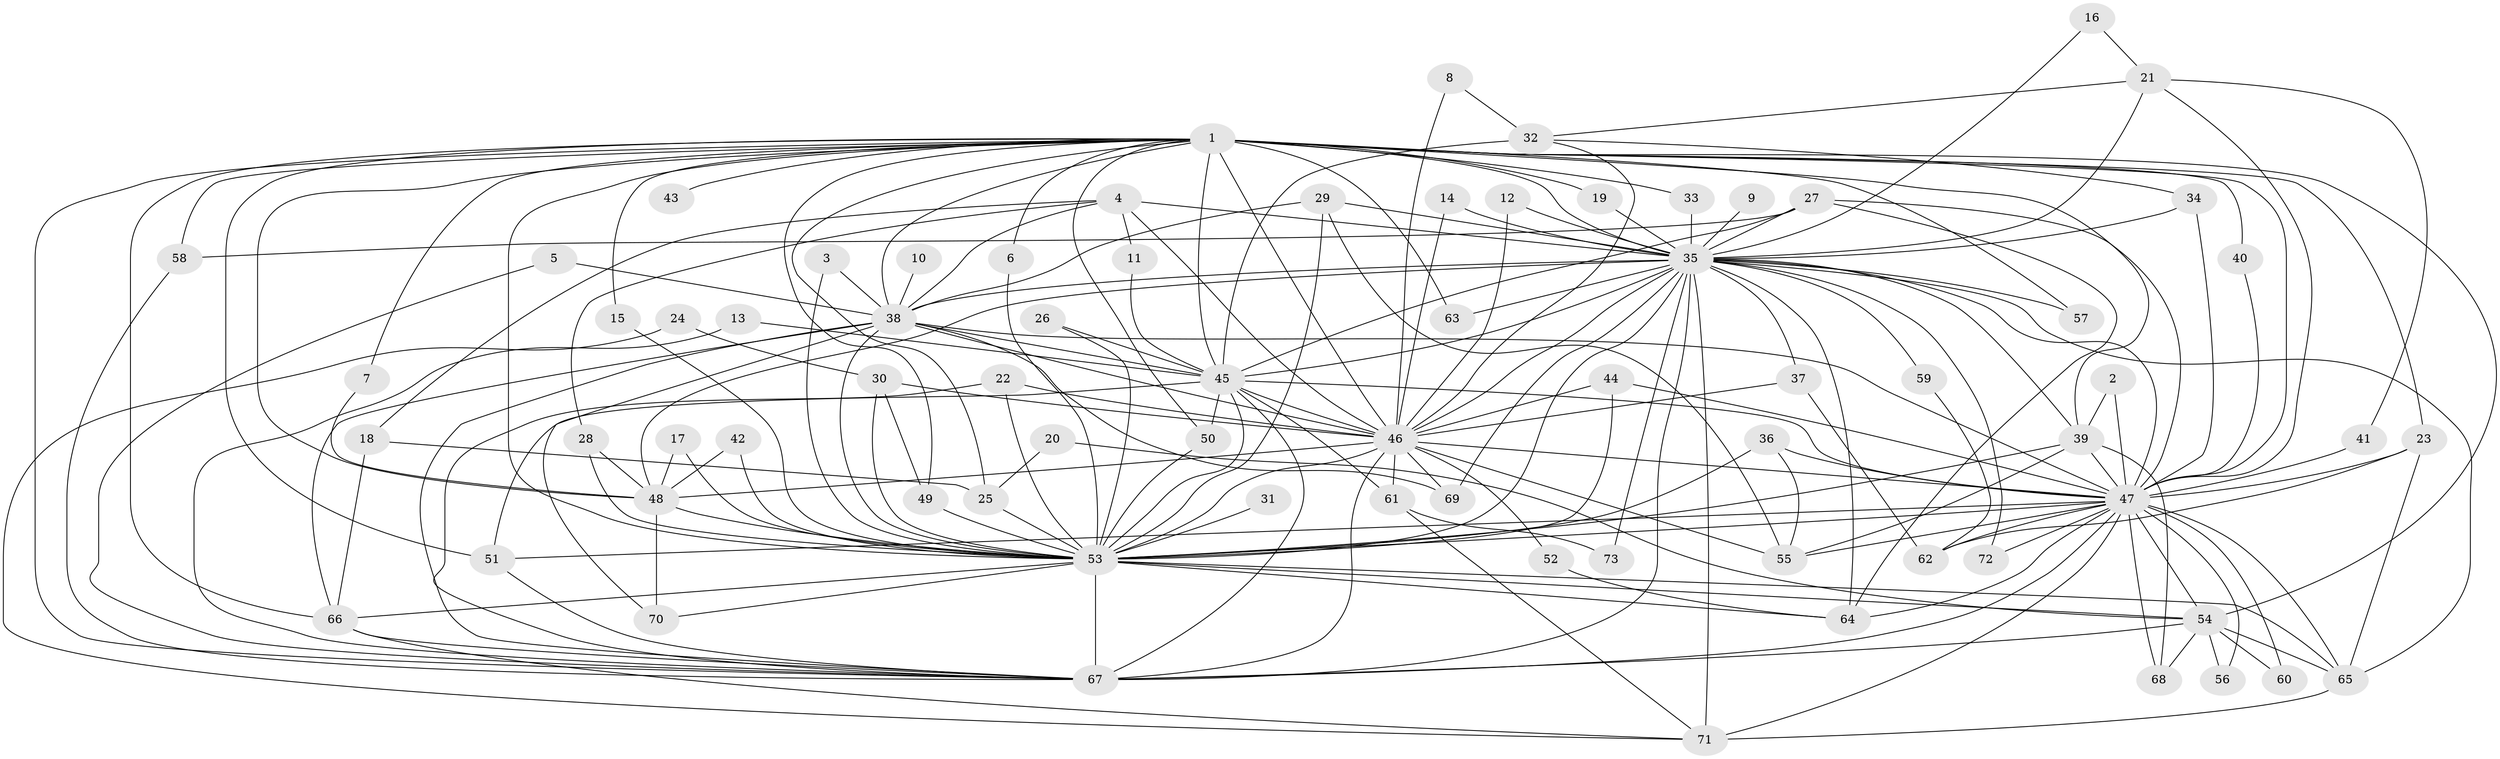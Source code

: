// original degree distribution, {13: 0.006896551724137931, 28: 0.013793103448275862, 35: 0.006896551724137931, 45: 0.006896551724137931, 20: 0.006896551724137931, 24: 0.006896551724137931, 23: 0.006896551724137931, 18: 0.006896551724137931, 21: 0.006896551724137931, 6: 0.020689655172413793, 2: 0.5517241379310345, 3: 0.1793103448275862, 5: 0.05517241379310345, 8: 0.006896551724137931, 7: 0.006896551724137931, 4: 0.1103448275862069}
// Generated by graph-tools (version 1.1) at 2025/25/03/09/25 03:25:42]
// undirected, 73 vertices, 191 edges
graph export_dot {
graph [start="1"]
  node [color=gray90,style=filled];
  1;
  2;
  3;
  4;
  5;
  6;
  7;
  8;
  9;
  10;
  11;
  12;
  13;
  14;
  15;
  16;
  17;
  18;
  19;
  20;
  21;
  22;
  23;
  24;
  25;
  26;
  27;
  28;
  29;
  30;
  31;
  32;
  33;
  34;
  35;
  36;
  37;
  38;
  39;
  40;
  41;
  42;
  43;
  44;
  45;
  46;
  47;
  48;
  49;
  50;
  51;
  52;
  53;
  54;
  55;
  56;
  57;
  58;
  59;
  60;
  61;
  62;
  63;
  64;
  65;
  66;
  67;
  68;
  69;
  70;
  71;
  72;
  73;
  1 -- 6 [weight=1.0];
  1 -- 7 [weight=1.0];
  1 -- 15 [weight=1.0];
  1 -- 19 [weight=1.0];
  1 -- 23 [weight=1.0];
  1 -- 25 [weight=1.0];
  1 -- 33 [weight=1.0];
  1 -- 35 [weight=4.0];
  1 -- 38 [weight=2.0];
  1 -- 39 [weight=1.0];
  1 -- 40 [weight=1.0];
  1 -- 43 [weight=1.0];
  1 -- 45 [weight=2.0];
  1 -- 46 [weight=3.0];
  1 -- 47 [weight=2.0];
  1 -- 48 [weight=1.0];
  1 -- 49 [weight=1.0];
  1 -- 50 [weight=1.0];
  1 -- 51 [weight=1.0];
  1 -- 53 [weight=2.0];
  1 -- 54 [weight=1.0];
  1 -- 57 [weight=1.0];
  1 -- 58 [weight=1.0];
  1 -- 63 [weight=1.0];
  1 -- 66 [weight=1.0];
  1 -- 67 [weight=2.0];
  2 -- 39 [weight=1.0];
  2 -- 47 [weight=1.0];
  3 -- 38 [weight=1.0];
  3 -- 53 [weight=1.0];
  4 -- 11 [weight=1.0];
  4 -- 18 [weight=1.0];
  4 -- 28 [weight=1.0];
  4 -- 35 [weight=1.0];
  4 -- 38 [weight=1.0];
  4 -- 46 [weight=1.0];
  5 -- 38 [weight=1.0];
  5 -- 67 [weight=1.0];
  6 -- 53 [weight=1.0];
  7 -- 48 [weight=1.0];
  8 -- 32 [weight=1.0];
  8 -- 46 [weight=1.0];
  9 -- 35 [weight=2.0];
  10 -- 38 [weight=1.0];
  11 -- 45 [weight=1.0];
  12 -- 35 [weight=1.0];
  12 -- 46 [weight=1.0];
  13 -- 45 [weight=1.0];
  13 -- 67 [weight=1.0];
  14 -- 35 [weight=1.0];
  14 -- 46 [weight=1.0];
  15 -- 53 [weight=1.0];
  16 -- 21 [weight=1.0];
  16 -- 35 [weight=1.0];
  17 -- 48 [weight=1.0];
  17 -- 53 [weight=1.0];
  18 -- 25 [weight=1.0];
  18 -- 66 [weight=1.0];
  19 -- 35 [weight=1.0];
  20 -- 25 [weight=1.0];
  20 -- 54 [weight=2.0];
  21 -- 32 [weight=1.0];
  21 -- 35 [weight=1.0];
  21 -- 41 [weight=1.0];
  21 -- 47 [weight=1.0];
  22 -- 46 [weight=1.0];
  22 -- 53 [weight=1.0];
  22 -- 67 [weight=1.0];
  23 -- 47 [weight=1.0];
  23 -- 62 [weight=1.0];
  23 -- 65 [weight=1.0];
  24 -- 30 [weight=1.0];
  24 -- 71 [weight=1.0];
  25 -- 53 [weight=1.0];
  26 -- 45 [weight=1.0];
  26 -- 53 [weight=1.0];
  27 -- 35 [weight=1.0];
  27 -- 45 [weight=1.0];
  27 -- 47 [weight=1.0];
  27 -- 58 [weight=1.0];
  27 -- 64 [weight=1.0];
  28 -- 48 [weight=1.0];
  28 -- 53 [weight=1.0];
  29 -- 35 [weight=1.0];
  29 -- 38 [weight=1.0];
  29 -- 53 [weight=1.0];
  29 -- 55 [weight=1.0];
  30 -- 46 [weight=1.0];
  30 -- 49 [weight=1.0];
  30 -- 53 [weight=2.0];
  31 -- 53 [weight=1.0];
  32 -- 34 [weight=1.0];
  32 -- 45 [weight=2.0];
  32 -- 46 [weight=1.0];
  33 -- 35 [weight=1.0];
  34 -- 35 [weight=1.0];
  34 -- 47 [weight=1.0];
  35 -- 37 [weight=1.0];
  35 -- 38 [weight=3.0];
  35 -- 39 [weight=1.0];
  35 -- 45 [weight=2.0];
  35 -- 46 [weight=2.0];
  35 -- 47 [weight=4.0];
  35 -- 48 [weight=1.0];
  35 -- 53 [weight=2.0];
  35 -- 57 [weight=1.0];
  35 -- 59 [weight=1.0];
  35 -- 63 [weight=2.0];
  35 -- 64 [weight=1.0];
  35 -- 65 [weight=2.0];
  35 -- 67 [weight=3.0];
  35 -- 69 [weight=1.0];
  35 -- 71 [weight=1.0];
  35 -- 72 [weight=1.0];
  35 -- 73 [weight=1.0];
  36 -- 47 [weight=1.0];
  36 -- 53 [weight=1.0];
  36 -- 55 [weight=1.0];
  37 -- 46 [weight=2.0];
  37 -- 62 [weight=1.0];
  38 -- 45 [weight=2.0];
  38 -- 46 [weight=1.0];
  38 -- 47 [weight=1.0];
  38 -- 53 [weight=3.0];
  38 -- 66 [weight=1.0];
  38 -- 67 [weight=1.0];
  38 -- 69 [weight=2.0];
  38 -- 70 [weight=1.0];
  39 -- 47 [weight=1.0];
  39 -- 53 [weight=2.0];
  39 -- 55 [weight=1.0];
  39 -- 68 [weight=1.0];
  40 -- 47 [weight=1.0];
  41 -- 47 [weight=2.0];
  42 -- 48 [weight=1.0];
  42 -- 53 [weight=1.0];
  44 -- 46 [weight=1.0];
  44 -- 47 [weight=1.0];
  44 -- 53 [weight=1.0];
  45 -- 46 [weight=1.0];
  45 -- 47 [weight=1.0];
  45 -- 50 [weight=2.0];
  45 -- 51 [weight=1.0];
  45 -- 53 [weight=3.0];
  45 -- 61 [weight=1.0];
  45 -- 67 [weight=1.0];
  46 -- 47 [weight=1.0];
  46 -- 48 [weight=1.0];
  46 -- 52 [weight=1.0];
  46 -- 53 [weight=2.0];
  46 -- 55 [weight=2.0];
  46 -- 61 [weight=1.0];
  46 -- 67 [weight=2.0];
  46 -- 69 [weight=1.0];
  47 -- 51 [weight=1.0];
  47 -- 53 [weight=2.0];
  47 -- 54 [weight=1.0];
  47 -- 55 [weight=1.0];
  47 -- 56 [weight=1.0];
  47 -- 60 [weight=1.0];
  47 -- 62 [weight=1.0];
  47 -- 64 [weight=1.0];
  47 -- 65 [weight=1.0];
  47 -- 67 [weight=2.0];
  47 -- 68 [weight=1.0];
  47 -- 71 [weight=1.0];
  47 -- 72 [weight=1.0];
  48 -- 53 [weight=1.0];
  48 -- 70 [weight=1.0];
  49 -- 53 [weight=2.0];
  50 -- 53 [weight=1.0];
  51 -- 67 [weight=1.0];
  52 -- 64 [weight=1.0];
  53 -- 54 [weight=1.0];
  53 -- 64 [weight=1.0];
  53 -- 65 [weight=2.0];
  53 -- 66 [weight=1.0];
  53 -- 67 [weight=2.0];
  53 -- 70 [weight=1.0];
  54 -- 56 [weight=1.0];
  54 -- 60 [weight=1.0];
  54 -- 65 [weight=1.0];
  54 -- 67 [weight=1.0];
  54 -- 68 [weight=1.0];
  58 -- 67 [weight=1.0];
  59 -- 62 [weight=1.0];
  61 -- 71 [weight=1.0];
  61 -- 73 [weight=1.0];
  65 -- 71 [weight=1.0];
  66 -- 67 [weight=1.0];
  66 -- 71 [weight=1.0];
}
